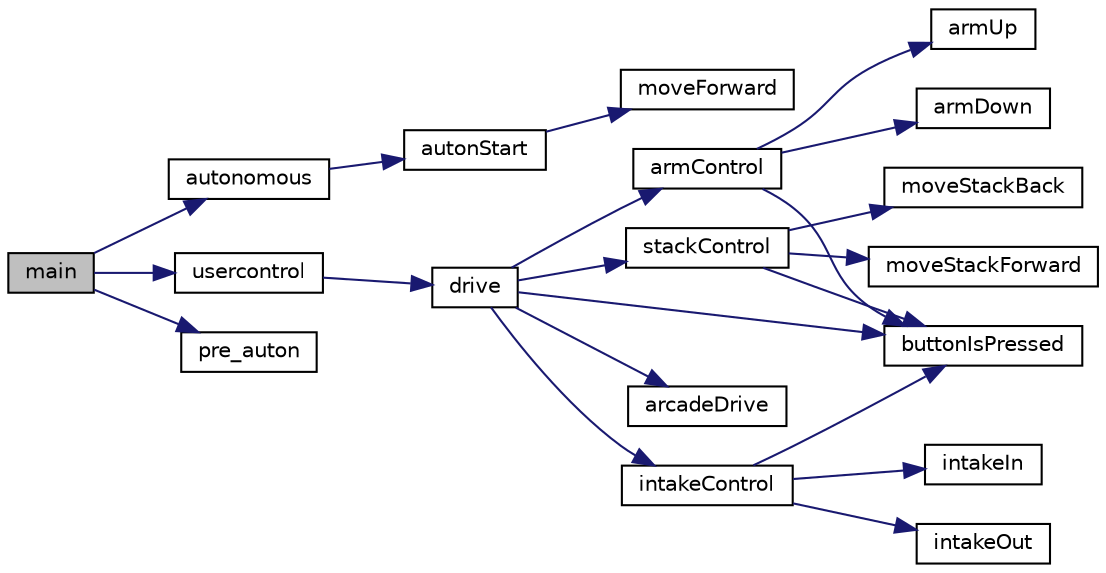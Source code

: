 digraph "main"
{
  edge [fontname="Helvetica",fontsize="10",labelfontname="Helvetica",labelfontsize="10"];
  node [fontname="Helvetica",fontsize="10",shape=record];
  rankdir="LR";
  Node5 [label="main",height=0.2,width=0.4,color="black", fillcolor="grey75", style="filled", fontcolor="black"];
  Node5 -> Node6 [color="midnightblue",fontsize="10",style="solid",fontname="Helvetica"];
  Node6 [label="autonomous",height=0.2,width=0.4,color="black", fillcolor="white", style="filled",URL="$main_8cpp.html#a2df3d06bc5bced154da27fce393f991f"];
  Node6 -> Node7 [color="midnightblue",fontsize="10",style="solid",fontname="Helvetica"];
  Node7 [label="autonStart",height=0.2,width=0.4,color="black", fillcolor="white", style="filled",URL="$auton_8h.html#a1a25993901b668e4c162eb31fa463b52"];
  Node7 -> Node8 [color="midnightblue",fontsize="10",style="solid",fontname="Helvetica"];
  Node8 [label="moveForward",height=0.2,width=0.4,color="black", fillcolor="white", style="filled",URL="$auton_8cpp.html#ac132ca53625938c26d9d9104ca5c9e82"];
  Node5 -> Node9 [color="midnightblue",fontsize="10",style="solid",fontname="Helvetica"];
  Node9 [label="usercontrol",height=0.2,width=0.4,color="black", fillcolor="white", style="filled",URL="$main_8cpp.html#a0b51ae97a13db57021eefe87a9903444"];
  Node9 -> Node10 [color="midnightblue",fontsize="10",style="solid",fontname="Helvetica"];
  Node10 [label="drive",height=0.2,width=0.4,color="black", fillcolor="white", style="filled",URL="$drive_8h.html#a928e32686c7e00c1ecde24c3da3019f7"];
  Node10 -> Node11 [color="midnightblue",fontsize="10",style="solid",fontname="Helvetica"];
  Node11 [label="arcadeDrive",height=0.2,width=0.4,color="black", fillcolor="white", style="filled",URL="$drive_8cpp.html#a6ff8820b82f28a73c88a746ddacb26bb"];
  Node10 -> Node12 [color="midnightblue",fontsize="10",style="solid",fontname="Helvetica"];
  Node12 [label="stackControl",height=0.2,width=0.4,color="black", fillcolor="white", style="filled",URL="$drive_8cpp.html#abc3819041cf96aad1093752a3a5de31c"];
  Node12 -> Node13 [color="midnightblue",fontsize="10",style="solid",fontname="Helvetica"];
  Node13 [label="buttonIsPressed",height=0.2,width=0.4,color="black", fillcolor="white", style="filled",URL="$controller_8h.html#aff3b02388de758f0fe6d98930ea57626"];
  Node12 -> Node14 [color="midnightblue",fontsize="10",style="solid",fontname="Helvetica"];
  Node14 [label="moveStackForward",height=0.2,width=0.4,color="black", fillcolor="white", style="filled",URL="$drive_8cpp.html#a08a55986dab46203f1eeef50123cf4bd"];
  Node12 -> Node15 [color="midnightblue",fontsize="10",style="solid",fontname="Helvetica"];
  Node15 [label="moveStackBack",height=0.2,width=0.4,color="black", fillcolor="white", style="filled",URL="$drive_8cpp.html#ac153148440cec552a2824c91569e1e5a"];
  Node10 -> Node16 [color="midnightblue",fontsize="10",style="solid",fontname="Helvetica"];
  Node16 [label="armControl",height=0.2,width=0.4,color="black", fillcolor="white", style="filled",URL="$drive_8cpp.html#adde1067b42b4de65ff20afb8901f7643"];
  Node16 -> Node13 [color="midnightblue",fontsize="10",style="solid",fontname="Helvetica"];
  Node16 -> Node17 [color="midnightblue",fontsize="10",style="solid",fontname="Helvetica"];
  Node17 [label="armUp",height=0.2,width=0.4,color="black", fillcolor="white", style="filled",URL="$drive_8cpp.html#adf7b0afb3a8dcf884db533b0217b0543"];
  Node16 -> Node18 [color="midnightblue",fontsize="10",style="solid",fontname="Helvetica"];
  Node18 [label="armDown",height=0.2,width=0.4,color="black", fillcolor="white", style="filled",URL="$drive_8cpp.html#ab1850cc7cdb69057fe29f45eefe7ec90"];
  Node10 -> Node19 [color="midnightblue",fontsize="10",style="solid",fontname="Helvetica"];
  Node19 [label="intakeControl",height=0.2,width=0.4,color="black", fillcolor="white", style="filled",URL="$drive_8cpp.html#a8afb2a071b21d98c49d5888a7b380ba6"];
  Node19 -> Node13 [color="midnightblue",fontsize="10",style="solid",fontname="Helvetica"];
  Node19 -> Node20 [color="midnightblue",fontsize="10",style="solid",fontname="Helvetica"];
  Node20 [label="intakeIn",height=0.2,width=0.4,color="black", fillcolor="white", style="filled",URL="$drive_8cpp.html#aa0846c73538fc48569a7c7c3689a59f0"];
  Node19 -> Node21 [color="midnightblue",fontsize="10",style="solid",fontname="Helvetica"];
  Node21 [label="intakeOut",height=0.2,width=0.4,color="black", fillcolor="white", style="filled",URL="$drive_8cpp.html#aaca1ffa87592c1c5783fe6e18f9c655b"];
  Node10 -> Node13 [color="midnightblue",fontsize="10",style="solid",fontname="Helvetica"];
  Node5 -> Node22 [color="midnightblue",fontsize="10",style="solid",fontname="Helvetica"];
  Node22 [label="pre_auton",height=0.2,width=0.4,color="black", fillcolor="white", style="filled",URL="$main_8cpp.html#ac6b858ea8606cdfaee934aac6be66a96"];
}
